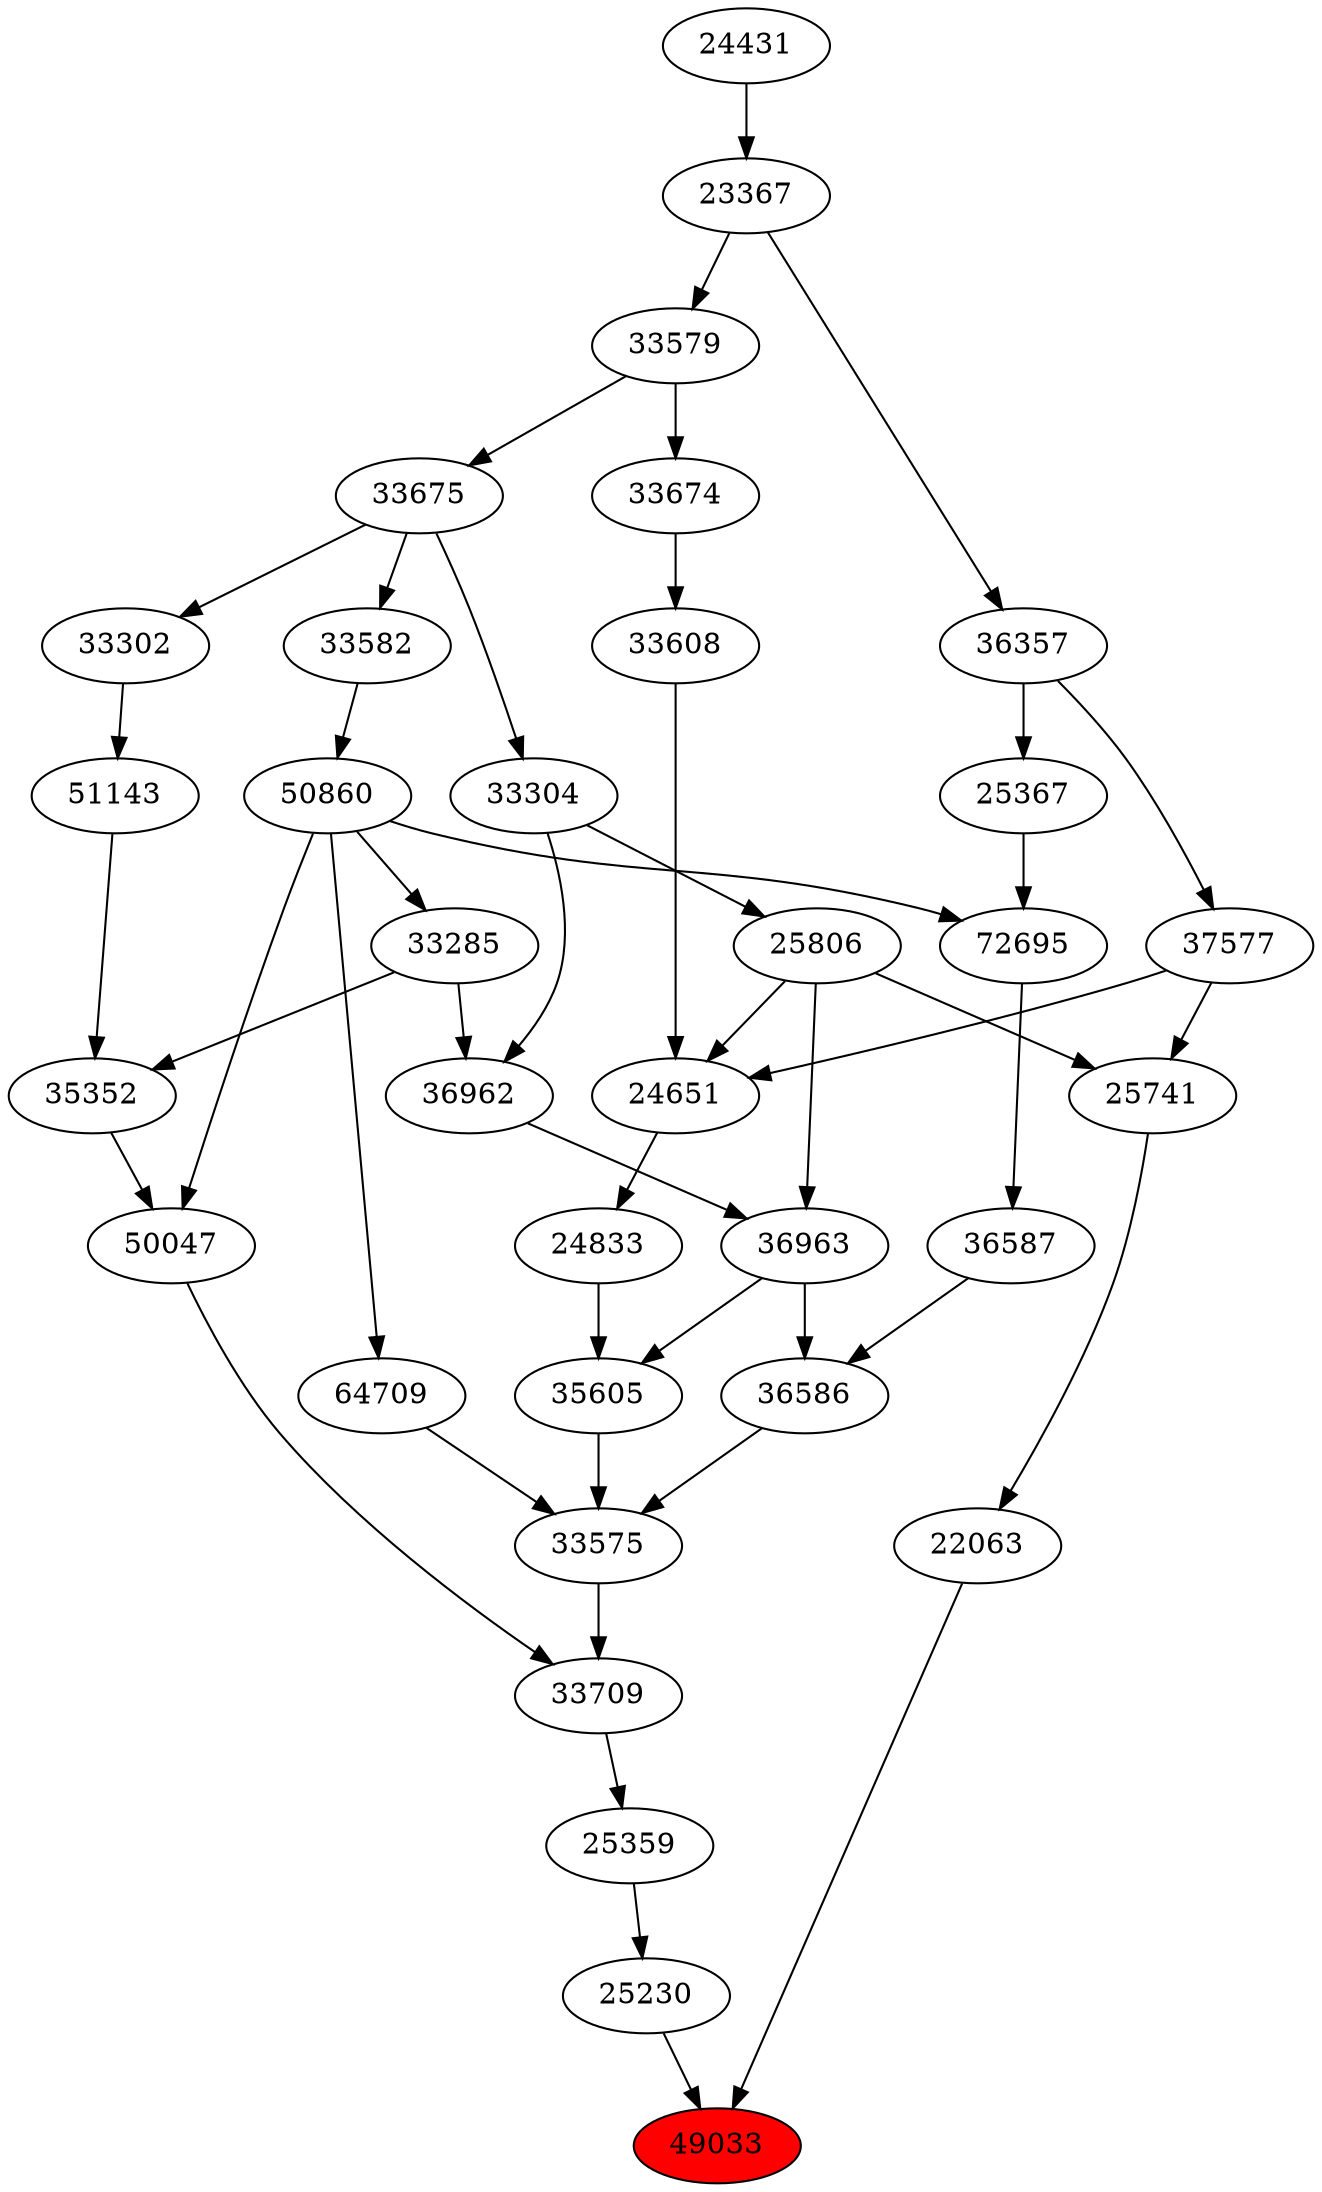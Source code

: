 strict digraph{ 
49033 [label="49033" fillcolor=red style=filled]
25230 -> 49033
22063 -> 49033
25230 [label="25230"]
25359 -> 25230
22063 [label="22063"]
25741 -> 22063
25359 [label="25359"]
33709 -> 25359
25741 [label="25741"]
25806 -> 25741
37577 -> 25741
33709 [label="33709"]
50047 -> 33709
33575 -> 33709
25806 [label="25806"]
33304 -> 25806
37577 [label="37577"]
36357 -> 37577
50047 [label="50047"]
35352 -> 50047
50860 -> 50047
33575 [label="33575"]
36586 -> 33575
35605 -> 33575
64709 -> 33575
33304 [label="33304"]
33675 -> 33304
36357 [label="36357"]
23367 -> 36357
35352 [label="35352"]
33285 -> 35352
51143 -> 35352
50860 [label="50860"]
33582 -> 50860
36586 [label="36586"]
36587 -> 36586
36963 -> 36586
35605 [label="35605"]
24833 -> 35605
36963 -> 35605
64709 [label="64709"]
50860 -> 64709
33675 [label="33675"]
33579 -> 33675
23367 [label="23367"]
24431 -> 23367
33285 [label="33285"]
50860 -> 33285
51143 [label="51143"]
33302 -> 51143
33582 [label="33582"]
33675 -> 33582
36587 [label="36587"]
72695 -> 36587
36963 [label="36963"]
36962 -> 36963
25806 -> 36963
24833 [label="24833"]
24651 -> 24833
33579 [label="33579"]
23367 -> 33579
24431 [label="24431"]
33302 [label="33302"]
33675 -> 33302
72695 [label="72695"]
50860 -> 72695
25367 -> 72695
36962 [label="36962"]
33285 -> 36962
33304 -> 36962
24651 [label="24651"]
25806 -> 24651
33608 -> 24651
37577 -> 24651
25367 [label="25367"]
36357 -> 25367
33608 [label="33608"]
33674 -> 33608
33674 [label="33674"]
33579 -> 33674
}